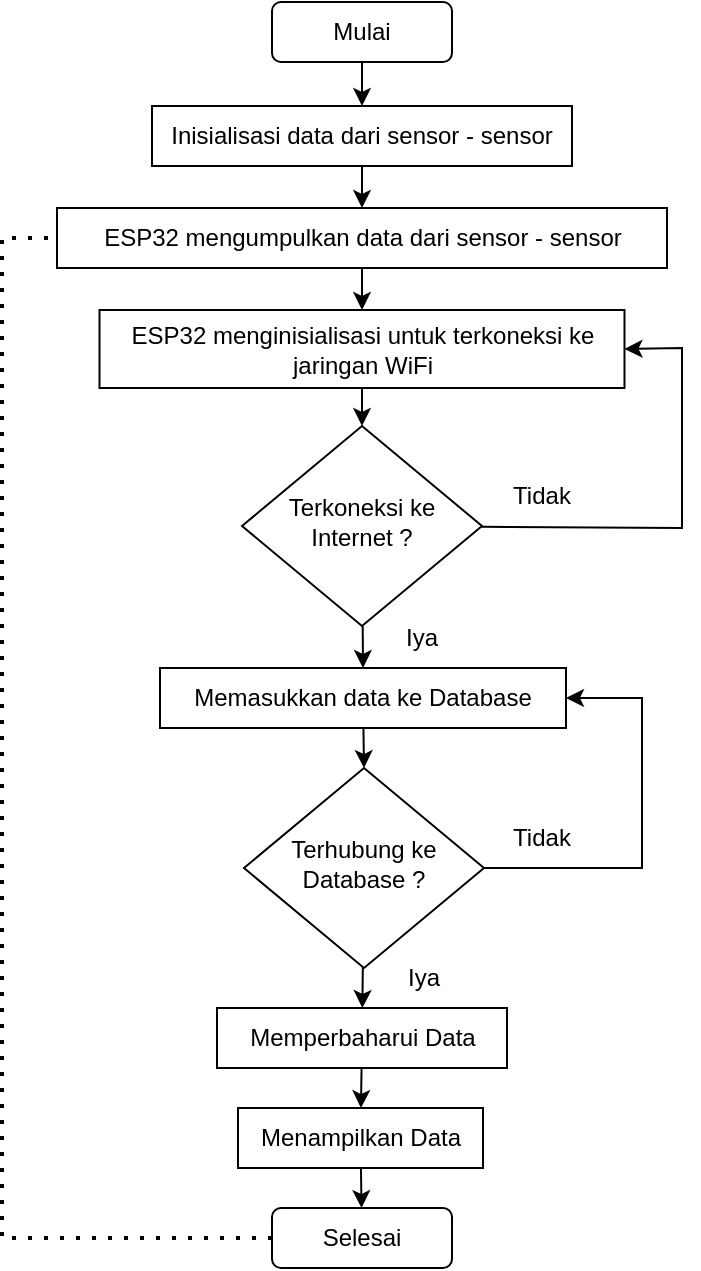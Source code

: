 <mxfile version="20.2.1" type="github">
  <diagram id="C5RBs43oDa-KdzZeNtuy" name="Page-1">
    <mxGraphModel dx="852" dy="383" grid="1" gridSize="10" guides="1" tooltips="1" connect="1" arrows="1" fold="1" page="1" pageScale="1" pageWidth="827" pageHeight="1169" math="0" shadow="0">
      <root>
        <mxCell id="WIyWlLk6GJQsqaUBKTNV-0" />
        <mxCell id="WIyWlLk6GJQsqaUBKTNV-1" parent="WIyWlLk6GJQsqaUBKTNV-0" />
        <mxCell id="WIyWlLk6GJQsqaUBKTNV-3" value="Mulai" style="rounded=1;whiteSpace=wrap;html=1;fontSize=12;glass=0;strokeWidth=1;shadow=0;" parent="WIyWlLk6GJQsqaUBKTNV-1" vertex="1">
          <mxGeometry x="175" y="77" width="90" height="30" as="geometry" />
        </mxCell>
        <mxCell id="q0ZCxbvo5iEBTx7aLQQ8-6" style="edgeStyle=none;rounded=0;orthogonalLoop=1;jettySize=auto;html=1;entryX=1;entryY=0.5;entryDx=0;entryDy=0;" edge="1" parent="WIyWlLk6GJQsqaUBKTNV-1" source="WIyWlLk6GJQsqaUBKTNV-10" target="q0ZCxbvo5iEBTx7aLQQ8-4">
          <mxGeometry relative="1" as="geometry">
            <Array as="points">
              <mxPoint x="380" y="340" />
              <mxPoint x="380" y="250" />
            </Array>
          </mxGeometry>
        </mxCell>
        <mxCell id="q0ZCxbvo5iEBTx7aLQQ8-15" style="edgeStyle=none;rounded=0;orthogonalLoop=1;jettySize=auto;html=1;entryX=0.5;entryY=0;entryDx=0;entryDy=0;" edge="1" parent="WIyWlLk6GJQsqaUBKTNV-1" source="WIyWlLk6GJQsqaUBKTNV-10" target="q0ZCxbvo5iEBTx7aLQQ8-14">
          <mxGeometry relative="1" as="geometry" />
        </mxCell>
        <mxCell id="WIyWlLk6GJQsqaUBKTNV-10" value="Terkoneksi ke Internet ?" style="rhombus;whiteSpace=wrap;html=1;shadow=0;fontFamily=Helvetica;fontSize=12;align=center;strokeWidth=1;spacing=6;spacingTop=-4;" parent="WIyWlLk6GJQsqaUBKTNV-1" vertex="1">
          <mxGeometry x="160" y="289" width="120" height="100" as="geometry" />
        </mxCell>
        <mxCell id="WIyWlLk6GJQsqaUBKTNV-11" value="Selesai" style="rounded=1;whiteSpace=wrap;html=1;fontSize=12;glass=0;strokeWidth=1;shadow=0;" parent="WIyWlLk6GJQsqaUBKTNV-1" vertex="1">
          <mxGeometry x="175" y="680" width="90" height="30" as="geometry" />
        </mxCell>
        <mxCell id="q0ZCxbvo5iEBTx7aLQQ8-1" value="" style="endArrow=classic;html=1;rounded=0;exitX=0.5;exitY=1;exitDx=0;exitDy=0;entryX=0.5;entryY=0;entryDx=0;entryDy=0;" edge="1" parent="WIyWlLk6GJQsqaUBKTNV-1" source="WIyWlLk6GJQsqaUBKTNV-3" target="q0ZCxbvo5iEBTx7aLQQ8-3">
          <mxGeometry width="50" height="50" relative="1" as="geometry">
            <mxPoint x="250" y="160" as="sourcePoint" />
            <mxPoint x="220" y="170" as="targetPoint" />
          </mxGeometry>
        </mxCell>
        <mxCell id="q0ZCxbvo5iEBTx7aLQQ8-3" value="Inisialisasi data dari sensor - sensor" style="rounded=0;whiteSpace=wrap;html=1;" vertex="1" parent="WIyWlLk6GJQsqaUBKTNV-1">
          <mxGeometry x="115" y="129" width="210" height="30" as="geometry" />
        </mxCell>
        <mxCell id="q0ZCxbvo5iEBTx7aLQQ8-4" value="ESP32 menginisialisasi untuk terkoneksi ke jaringan WiFi" style="rounded=0;whiteSpace=wrap;html=1;" vertex="1" parent="WIyWlLk6GJQsqaUBKTNV-1">
          <mxGeometry x="88.75" y="231" width="262.5" height="39" as="geometry" />
        </mxCell>
        <mxCell id="q0ZCxbvo5iEBTx7aLQQ8-5" value="" style="endArrow=classic;html=1;rounded=0;exitX=0.5;exitY=1;exitDx=0;exitDy=0;entryX=0.5;entryY=0;entryDx=0;entryDy=0;" edge="1" parent="WIyWlLk6GJQsqaUBKTNV-1" source="q0ZCxbvo5iEBTx7aLQQ8-4" target="WIyWlLk6GJQsqaUBKTNV-10">
          <mxGeometry width="50" height="50" relative="1" as="geometry">
            <mxPoint x="215" y="277" as="sourcePoint" />
            <mxPoint x="215" y="298" as="targetPoint" />
          </mxGeometry>
        </mxCell>
        <mxCell id="q0ZCxbvo5iEBTx7aLQQ8-7" value="Tidak" style="text;html=1;strokeColor=none;fillColor=none;align=center;verticalAlign=middle;whiteSpace=wrap;rounded=0;" vertex="1" parent="WIyWlLk6GJQsqaUBKTNV-1">
          <mxGeometry x="280" y="309" width="60" height="30" as="geometry" />
        </mxCell>
        <mxCell id="q0ZCxbvo5iEBTx7aLQQ8-9" value="ESP32 mengumpulkan data dari sensor - sensor" style="rounded=0;whiteSpace=wrap;html=1;" vertex="1" parent="WIyWlLk6GJQsqaUBKTNV-1">
          <mxGeometry x="67.5" y="180" width="305" height="30" as="geometry" />
        </mxCell>
        <mxCell id="q0ZCxbvo5iEBTx7aLQQ8-10" value="" style="endArrow=classic;html=1;rounded=0;exitX=0.5;exitY=1;exitDx=0;exitDy=0;entryX=0.5;entryY=0;entryDx=0;entryDy=0;" edge="1" parent="WIyWlLk6GJQsqaUBKTNV-1" source="q0ZCxbvo5iEBTx7aLQQ8-3" target="q0ZCxbvo5iEBTx7aLQQ8-9">
          <mxGeometry width="50" height="50" relative="1" as="geometry">
            <mxPoint x="230" y="160" as="sourcePoint" />
            <mxPoint x="230" y="179" as="targetPoint" />
          </mxGeometry>
        </mxCell>
        <mxCell id="q0ZCxbvo5iEBTx7aLQQ8-11" value="" style="endArrow=classic;html=1;rounded=0;exitX=0.5;exitY=1;exitDx=0;exitDy=0;" edge="1" parent="WIyWlLk6GJQsqaUBKTNV-1" source="q0ZCxbvo5iEBTx7aLQQ8-9" target="q0ZCxbvo5iEBTx7aLQQ8-4">
          <mxGeometry width="50" height="50" relative="1" as="geometry">
            <mxPoint x="230" y="169" as="sourcePoint" />
            <mxPoint x="230" y="190" as="targetPoint" />
          </mxGeometry>
        </mxCell>
        <mxCell id="q0ZCxbvo5iEBTx7aLQQ8-17" style="edgeStyle=none;rounded=0;orthogonalLoop=1;jettySize=auto;html=1;entryX=1;entryY=0.5;entryDx=0;entryDy=0;" edge="1" parent="WIyWlLk6GJQsqaUBKTNV-1" source="q0ZCxbvo5iEBTx7aLQQ8-13" target="q0ZCxbvo5iEBTx7aLQQ8-14">
          <mxGeometry relative="1" as="geometry">
            <Array as="points">
              <mxPoint x="360" y="510" />
              <mxPoint x="360" y="425" />
            </Array>
          </mxGeometry>
        </mxCell>
        <mxCell id="q0ZCxbvo5iEBTx7aLQQ8-21" value="" style="edgeStyle=none;rounded=0;orthogonalLoop=1;jettySize=auto;html=1;" edge="1" parent="WIyWlLk6GJQsqaUBKTNV-1" source="q0ZCxbvo5iEBTx7aLQQ8-13" target="q0ZCxbvo5iEBTx7aLQQ8-19">
          <mxGeometry relative="1" as="geometry" />
        </mxCell>
        <mxCell id="q0ZCxbvo5iEBTx7aLQQ8-13" value="Terhubung ke Database ?" style="rhombus;whiteSpace=wrap;html=1;shadow=0;fontFamily=Helvetica;fontSize=12;align=center;strokeWidth=1;spacing=6;spacingTop=-4;" vertex="1" parent="WIyWlLk6GJQsqaUBKTNV-1">
          <mxGeometry x="161" y="460" width="120" height="100" as="geometry" />
        </mxCell>
        <mxCell id="q0ZCxbvo5iEBTx7aLQQ8-16" style="edgeStyle=none;rounded=0;orthogonalLoop=1;jettySize=auto;html=1;entryX=0.5;entryY=0;entryDx=0;entryDy=0;" edge="1" parent="WIyWlLk6GJQsqaUBKTNV-1" source="q0ZCxbvo5iEBTx7aLQQ8-14" target="q0ZCxbvo5iEBTx7aLQQ8-13">
          <mxGeometry relative="1" as="geometry" />
        </mxCell>
        <mxCell id="q0ZCxbvo5iEBTx7aLQQ8-14" value="Memasukkan data ke Database" style="rounded=0;whiteSpace=wrap;html=1;" vertex="1" parent="WIyWlLk6GJQsqaUBKTNV-1">
          <mxGeometry x="119" y="410" width="203" height="30" as="geometry" />
        </mxCell>
        <mxCell id="q0ZCxbvo5iEBTx7aLQQ8-18" value="Tidak" style="text;html=1;strokeColor=none;fillColor=none;align=center;verticalAlign=middle;whiteSpace=wrap;rounded=0;" vertex="1" parent="WIyWlLk6GJQsqaUBKTNV-1">
          <mxGeometry x="280" y="480" width="60" height="30" as="geometry" />
        </mxCell>
        <mxCell id="q0ZCxbvo5iEBTx7aLQQ8-23" value="" style="edgeStyle=none;rounded=0;orthogonalLoop=1;jettySize=auto;html=1;" edge="1" parent="WIyWlLk6GJQsqaUBKTNV-1" source="q0ZCxbvo5iEBTx7aLQQ8-19" target="q0ZCxbvo5iEBTx7aLQQ8-22">
          <mxGeometry relative="1" as="geometry" />
        </mxCell>
        <mxCell id="q0ZCxbvo5iEBTx7aLQQ8-19" value="Memperbaharui Data" style="rounded=0;whiteSpace=wrap;html=1;" vertex="1" parent="WIyWlLk6GJQsqaUBKTNV-1">
          <mxGeometry x="147.5" y="580" width="145" height="30" as="geometry" />
        </mxCell>
        <mxCell id="q0ZCxbvo5iEBTx7aLQQ8-24" value="" style="edgeStyle=none;rounded=0;orthogonalLoop=1;jettySize=auto;html=1;" edge="1" parent="WIyWlLk6GJQsqaUBKTNV-1" source="q0ZCxbvo5iEBTx7aLQQ8-22" target="WIyWlLk6GJQsqaUBKTNV-11">
          <mxGeometry relative="1" as="geometry" />
        </mxCell>
        <mxCell id="q0ZCxbvo5iEBTx7aLQQ8-22" value="Menampilkan Data" style="rounded=0;whiteSpace=wrap;html=1;" vertex="1" parent="WIyWlLk6GJQsqaUBKTNV-1">
          <mxGeometry x="158" y="630" width="122.5" height="30" as="geometry" />
        </mxCell>
        <mxCell id="q0ZCxbvo5iEBTx7aLQQ8-25" value="Iya" style="text;html=1;strokeColor=none;fillColor=none;align=center;verticalAlign=middle;whiteSpace=wrap;rounded=0;" vertex="1" parent="WIyWlLk6GJQsqaUBKTNV-1">
          <mxGeometry x="221" y="550" width="60" height="30" as="geometry" />
        </mxCell>
        <mxCell id="q0ZCxbvo5iEBTx7aLQQ8-26" value="Iya" style="text;html=1;strokeColor=none;fillColor=none;align=center;verticalAlign=middle;whiteSpace=wrap;rounded=0;" vertex="1" parent="WIyWlLk6GJQsqaUBKTNV-1">
          <mxGeometry x="220" y="380" width="60" height="30" as="geometry" />
        </mxCell>
        <mxCell id="q0ZCxbvo5iEBTx7aLQQ8-28" value="" style="endArrow=none;dashed=1;html=1;dashPattern=1 3;strokeWidth=2;rounded=0;entryX=0;entryY=0.5;entryDx=0;entryDy=0;exitX=0;exitY=0.5;exitDx=0;exitDy=0;" edge="1" parent="WIyWlLk6GJQsqaUBKTNV-1" source="WIyWlLk6GJQsqaUBKTNV-11" target="q0ZCxbvo5iEBTx7aLQQ8-9">
          <mxGeometry width="50" height="50" relative="1" as="geometry">
            <mxPoint x="50" y="570" as="sourcePoint" />
            <mxPoint x="410" y="330" as="targetPoint" />
            <Array as="points">
              <mxPoint x="40" y="695" />
              <mxPoint x="40" y="195" />
            </Array>
          </mxGeometry>
        </mxCell>
      </root>
    </mxGraphModel>
  </diagram>
</mxfile>
